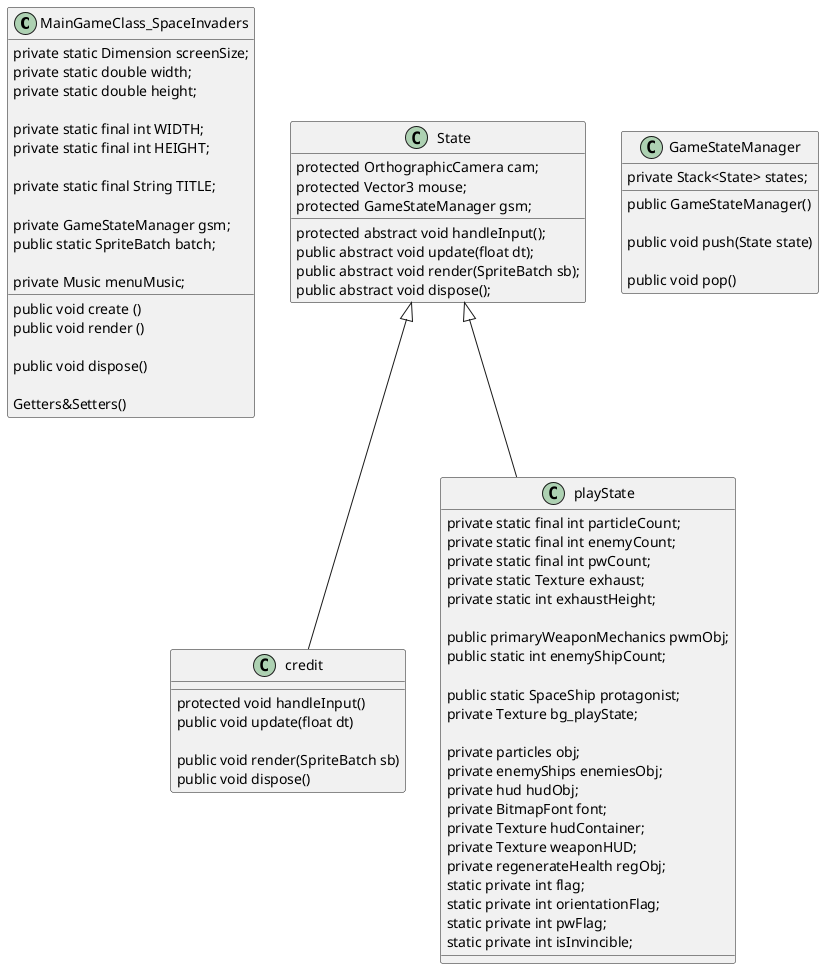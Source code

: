 @startuml
'https://plantuml.com/class-diagram

class MainGameClass_SpaceInvaders
{
    private static Dimension screenSize;
	private static double width;
	private static double height;

	private static final int WIDTH;
	private static final int HEIGHT;

	private static final String TITLE;

	private GameStateManager gsm;
	public static SpriteBatch batch;

	private Music menuMusic;


	public void create ()


    public void render ()

    public void dispose()

    Getters&Setters()



}

class State
{

    protected OrthographicCamera cam;
    protected Vector3 mouse;
    protected GameStateManager gsm;

     protected abstract void handleInput();
        public abstract void update(float dt);
        public abstract void render(SpriteBatch sb);
        public abstract void dispose();
}

class credit extends State
{
protected void handleInput()


    public void update(float dt)

    public void render(SpriteBatch sb)


    public void dispose()
}

class GameStateManager
{
private Stack<State> states;

    public GameStateManager()

    public void push(State state)

    public void pop()

}

class playState extends State
{
    private static final int particleCount;
    private static final int enemyCount;
    private static final int pwCount;
    private static Texture exhaust;
    private static int exhaustHeight;

    public primaryWeaponMechanics pwmObj;
    public static int enemyShipCount;

    public static SpaceShip protagonist;
    private Texture bg_playState;

    private particles obj;
    private enemyShips enemiesObj;
    private hud hudObj;
    private BitmapFont font;
    private Texture hudContainer;
    private Texture weaponHUD;
    private regenerateHealth regObj;
    static private int flag;
    static private int orientationFlag;
    static private int pwFlag;
    static private int isInvincible;
}